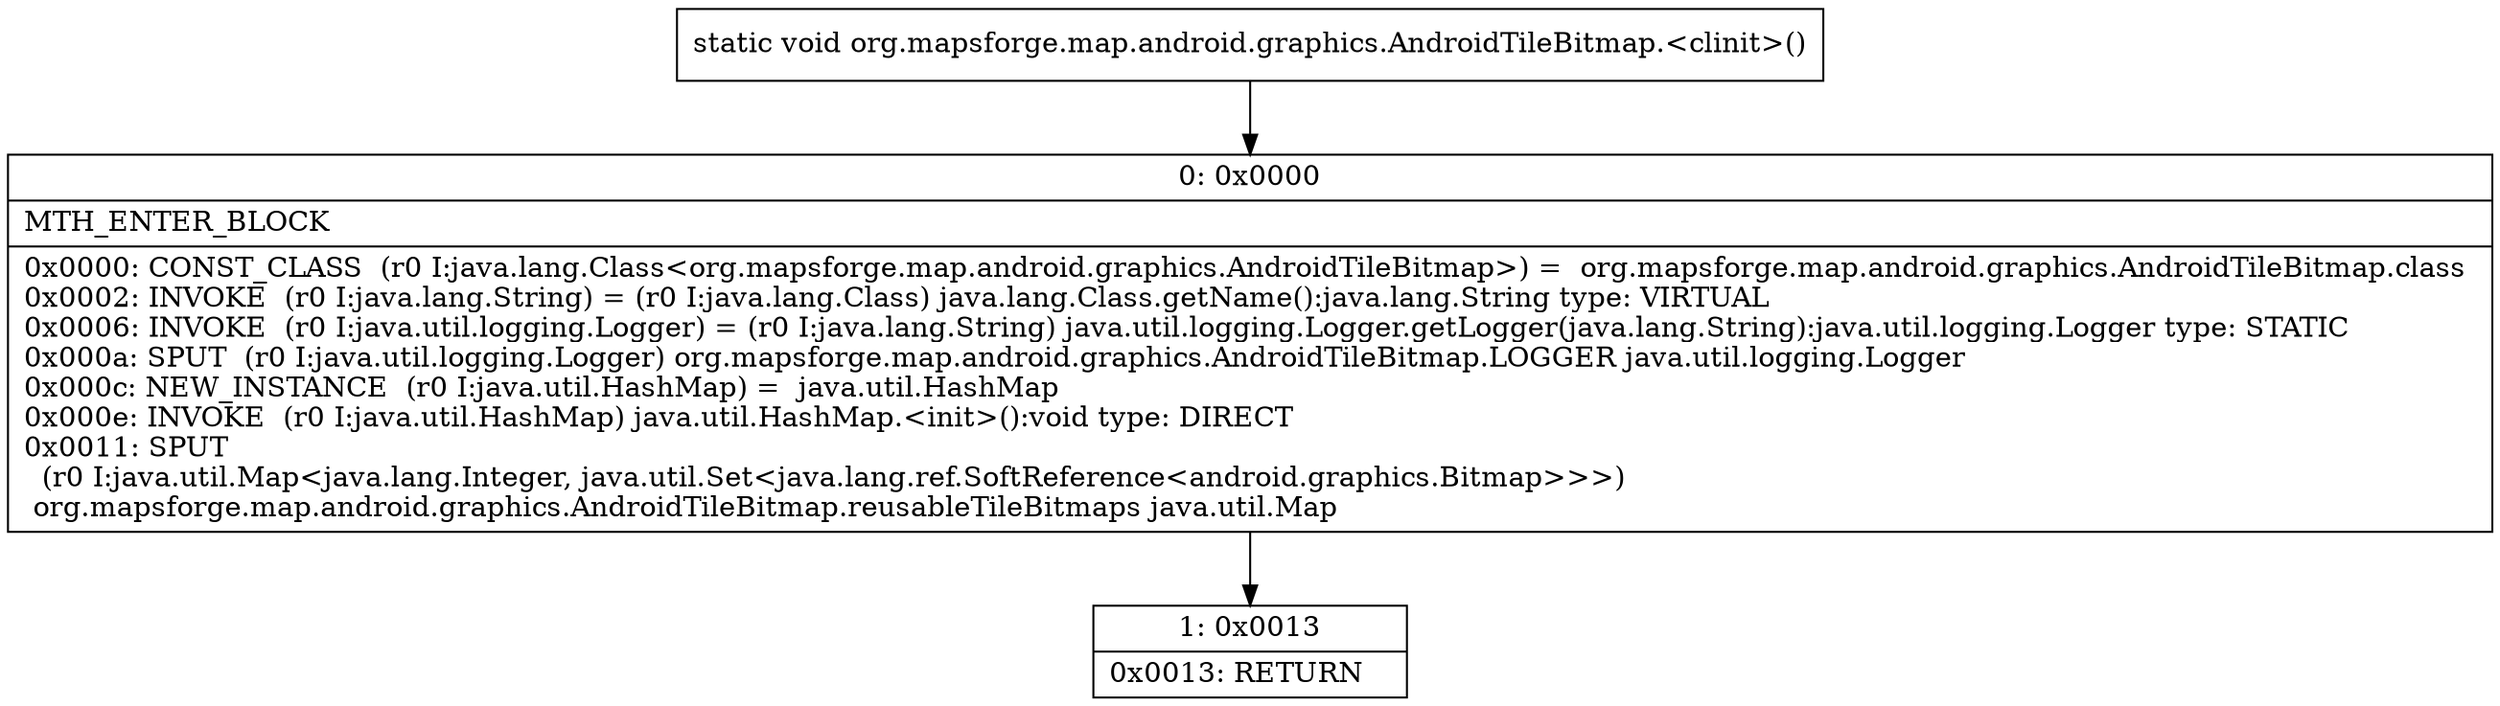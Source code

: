 digraph "CFG fororg.mapsforge.map.android.graphics.AndroidTileBitmap.\<clinit\>()V" {
Node_0 [shape=record,label="{0\:\ 0x0000|MTH_ENTER_BLOCK\l|0x0000: CONST_CLASS  (r0 I:java.lang.Class\<org.mapsforge.map.android.graphics.AndroidTileBitmap\>) =  org.mapsforge.map.android.graphics.AndroidTileBitmap.class \l0x0002: INVOKE  (r0 I:java.lang.String) = (r0 I:java.lang.Class) java.lang.Class.getName():java.lang.String type: VIRTUAL \l0x0006: INVOKE  (r0 I:java.util.logging.Logger) = (r0 I:java.lang.String) java.util.logging.Logger.getLogger(java.lang.String):java.util.logging.Logger type: STATIC \l0x000a: SPUT  (r0 I:java.util.logging.Logger) org.mapsforge.map.android.graphics.AndroidTileBitmap.LOGGER java.util.logging.Logger \l0x000c: NEW_INSTANCE  (r0 I:java.util.HashMap) =  java.util.HashMap \l0x000e: INVOKE  (r0 I:java.util.HashMap) java.util.HashMap.\<init\>():void type: DIRECT \l0x0011: SPUT  \l  (r0 I:java.util.Map\<java.lang.Integer, java.util.Set\<java.lang.ref.SoftReference\<android.graphics.Bitmap\>\>\>)\l org.mapsforge.map.android.graphics.AndroidTileBitmap.reusableTileBitmaps java.util.Map \l}"];
Node_1 [shape=record,label="{1\:\ 0x0013|0x0013: RETURN   \l}"];
MethodNode[shape=record,label="{static void org.mapsforge.map.android.graphics.AndroidTileBitmap.\<clinit\>() }"];
MethodNode -> Node_0;
Node_0 -> Node_1;
}

